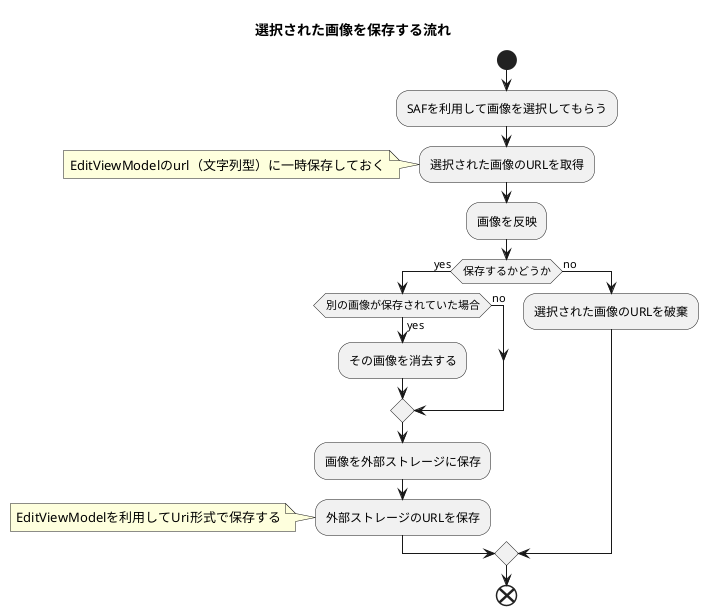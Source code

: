 @startuml
title 選択された画像を保存する流れ

start

:SAFを利用して画像を選択してもらう;

:選択された画像のURLを取得;
note left
    EditViewModelのurl（文字列型）に一時保存しておく
end note

:画像を反映;

if(保存するかどうか) then (yes)
    if(別の画像が保存されていた場合) then (yes)
        :その画像を消去する;
     else(no)
     endif

    :画像を外部ストレージに保存;
    :外部ストレージのURLを保存;
    note left
        EditViewModelを利用してUri形式で保存する
    end note
else (no)
    :選択された画像のURLを破棄;
endif
end
@enduml